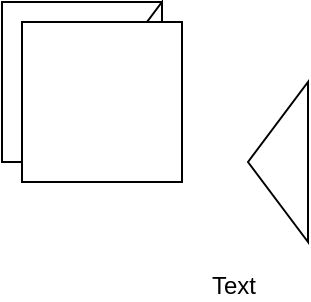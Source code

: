 <mxfile version="12.2.4"><diagram id="Gv8c8Qmhn53euKS2mLf-"><mxGraphModel dx="1117" dy="608" grid="1" gridSize="10" guides="1" tooltips="1" connect="1" arrows="1" fold="1" page="1" pageScale="1" pageWidth="827" pageHeight="1169" math="0" shadow="0"><root><mxCell id="0"/><mxCell id="1" parent="0"/><mxCell id="4" value="" style="whiteSpace=wrap;html=1;aspect=fixed;" vertex="1" parent="1"><mxGeometry x="90" y="80" width="80" height="80" as="geometry"/></mxCell><mxCell id="5" value="" style="triangle;whiteSpace=wrap;html=1;direction=west;" vertex="1" parent="1"><mxGeometry x="140" y="80" width="30" height="80" as="geometry"/></mxCell><mxCell id="11" value="" style="whiteSpace=wrap;html=1;aspect=fixed;" vertex="1" parent="1"><mxGeometry x="100" y="90" width="80" height="80" as="geometry"/></mxCell><mxCell id="12" value="" style="triangle;whiteSpace=wrap;html=1;direction=west;" vertex="1" parent="1"><mxGeometry x="213" y="120" width="30" height="80" as="geometry"/></mxCell><mxCell id="13" value="Text" style="text;html=1;resizable=0;points=[];autosize=1;align=left;verticalAlign=top;spacingTop=-4;" vertex="1" parent="1"><mxGeometry x="193" y="212" width="40" height="10" as="geometry"/></mxCell></root></mxGraphModel></diagram></mxfile>